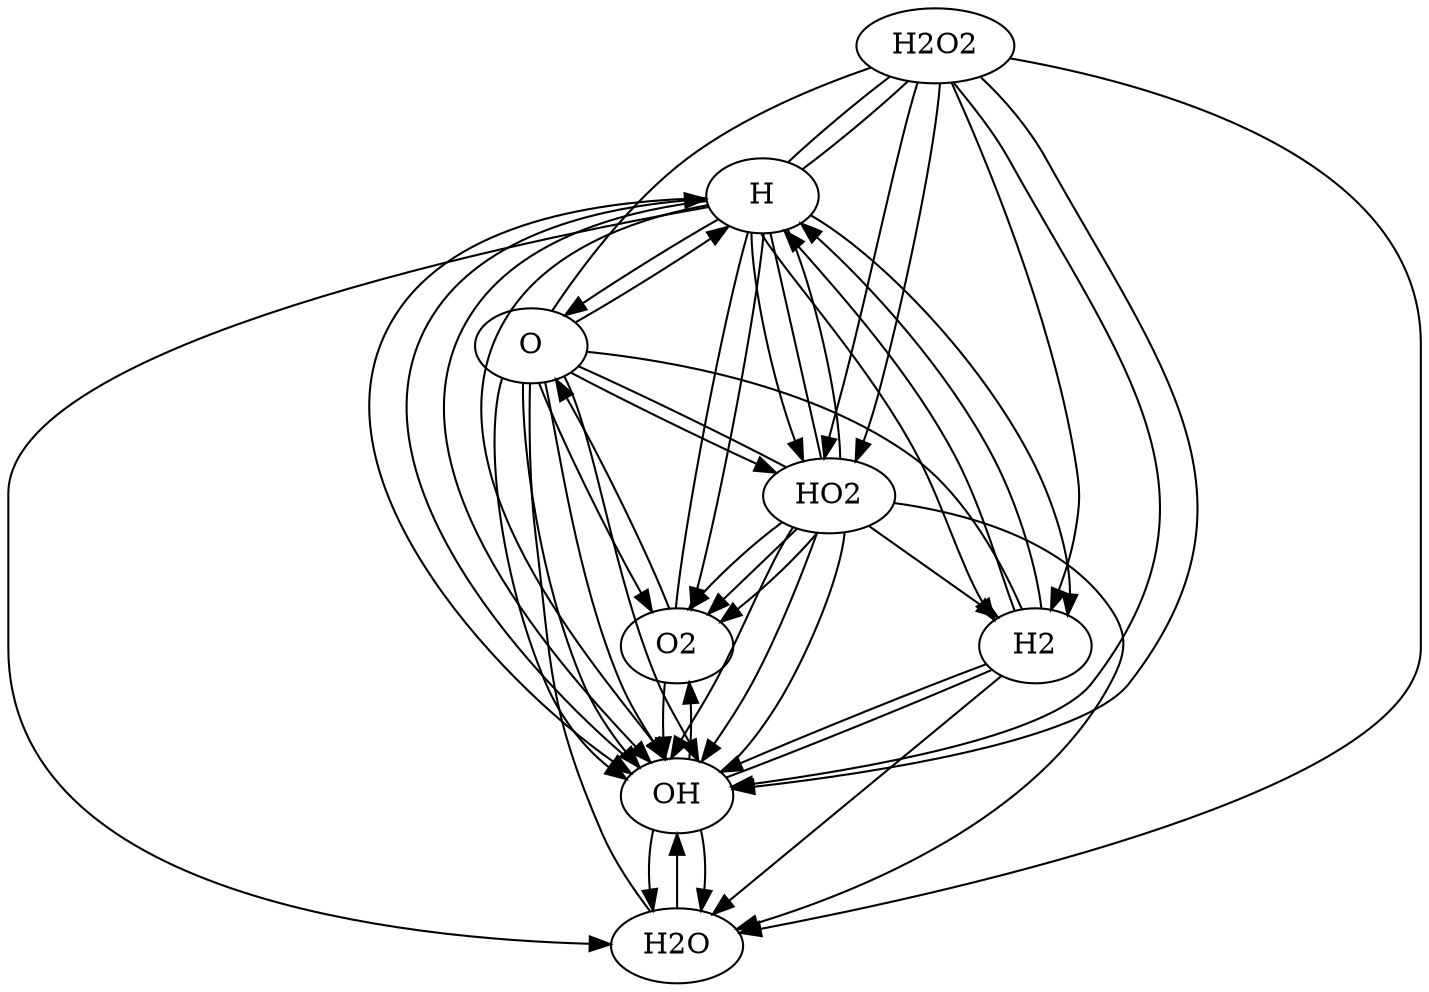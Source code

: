 // Hierarchical Graph
digraph {
	graph [arrowhead=open color=white fontcolor=white fontname=Courier fontsize=12 style=dashed]
	H
	O
	OH
	H2
	H2O
	O2
	HO2
	H2O2
	H -> O [color=3]
	H -> OH [color=3]
	H -> O2 [arrowhead=none]
	O2 -> O [color=3]
	O2 -> OH [color=3]
	O -> H [color=3]
	O -> OH [color=3]
	O -> H2 [arrowhead=none]
	H2 -> H [color=3]
	H2 -> OH [color=3]
	H2 -> H2O [color=3]
	H2 -> H [color=3]
	H2 -> OH [arrowhead=none]
	OH -> H2O [color=3]
	OH -> H [color=3]
	O -> OH [color=3]
	O -> H2O [arrowhead=none]
	H2O -> OH [color=3]
	HO2 -> H2 [color=3]
	HO2 -> O2 [color=3]
	HO2 -> H [arrowhead=none]
	H -> H2 [color=3]
	H -> O2 [color=3]
	HO2 -> OH [color=3]
	HO2 -> H [arrowhead=none]
	H -> OH [color=3]
	HO2 -> O2 [color=3]
	HO2 -> OH [color=3]
	HO2 -> O [arrowhead=none]
	O -> O2 [color=3]
	O -> OH [color=3]
	HO2 -> H2O [color=3]
	HO2 -> O2 [color=3]
	HO2 -> OH [arrowhead=none]
	OH -> H2O [color=3]
	OH -> O2 [color=3]
	H2O2 -> H2O [color=3]
	H2O2 -> OH [color=3]
	H2O2 -> H [arrowhead=none]
	H -> H2O [color=3]
	H -> OH [color=3]
	H2O2 -> HO2 [color=3]
	H2O2 -> H2 [color=3]
	H2O2 -> H [arrowhead=none]
	H -> HO2 [color=3]
	H -> H2 [color=3]
	H2O2 -> OH [color=3]
	H2O2 -> HO2 [color=3]
	H2O2 -> O [arrowhead=none]
	O -> OH [color=3]
	O -> HO2 [color=3]
}
